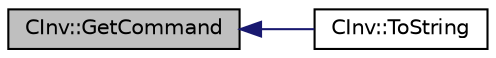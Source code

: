 digraph "CInv::GetCommand"
{
  edge [fontname="Helvetica",fontsize="10",labelfontname="Helvetica",labelfontsize="10"];
  node [fontname="Helvetica",fontsize="10",shape=record];
  rankdir="LR";
  Node8 [label="CInv::GetCommand",height=0.2,width=0.4,color="black", fillcolor="grey75", style="filled", fontcolor="black"];
  Node8 -> Node9 [dir="back",color="midnightblue",fontsize="10",style="solid",fontname="Helvetica"];
  Node9 [label="CInv::ToString",height=0.2,width=0.4,color="black", fillcolor="white", style="filled",URL="$class_c_inv.html#a5bf13e9595035d2155b04cceb848c37d"];
}
